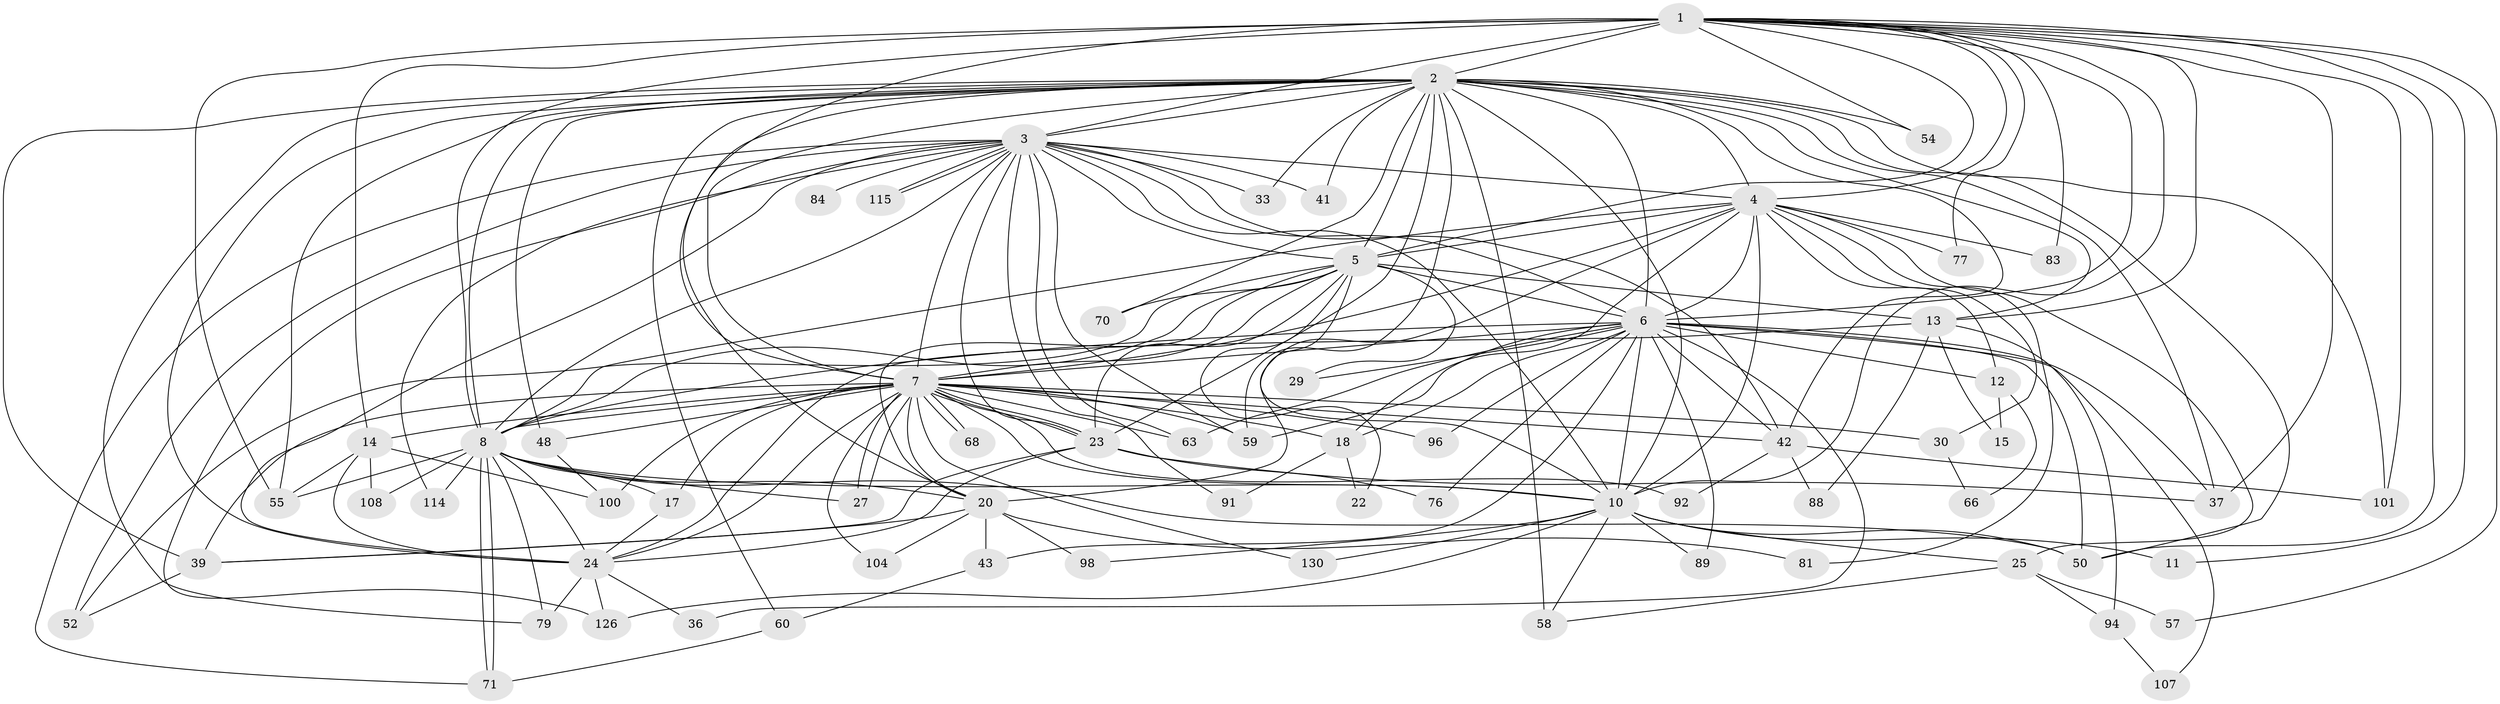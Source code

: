// original degree distribution, {26: 0.014814814814814815, 22: 0.007407407407407408, 17: 0.007407407407407408, 19: 0.014814814814814815, 25: 0.007407407407407408, 36: 0.007407407407407408, 24: 0.007407407407407408, 18: 0.007407407407407408, 2: 0.4740740740740741, 4: 0.08888888888888889, 8: 0.007407407407407408, 7: 0.014814814814814815, 3: 0.2740740740740741, 5: 0.05925925925925926, 9: 0.007407407407407408}
// Generated by graph-tools (version 1.1) at 2025/13/03/09/25 04:13:49]
// undirected, 67 vertices, 188 edges
graph export_dot {
graph [start="1"]
  node [color=gray90,style=filled];
  1 [super="+35+90+86"];
  2 [super="+9+102+56+16+111+128+62+80+21"];
  3 [super="+65"];
  4;
  5;
  6 [super="+31+47"];
  7;
  8 [super="+73"];
  10 [super="+19"];
  11;
  12;
  13;
  14 [super="+120+45+112"];
  15;
  17;
  18 [super="+44+28"];
  20 [super="+46+51"];
  22;
  23 [super="+116+119+34+38+26"];
  24 [super="+124+40+93+75+32"];
  25;
  27 [super="+78"];
  29;
  30 [super="+110"];
  33;
  36;
  37 [super="+106"];
  39 [super="+49"];
  41 [super="+105"];
  42 [super="+53"];
  43;
  48;
  50 [super="+61+129+97"];
  52 [super="+74"];
  54;
  55 [super="+95+69"];
  57;
  58 [super="+109"];
  59 [super="+123"];
  60;
  63 [super="+64"];
  66;
  68;
  70;
  71 [super="+113+117"];
  76;
  77;
  79 [super="+85"];
  81;
  83;
  84;
  88;
  89;
  91;
  92;
  94;
  96;
  98;
  100 [super="+121"];
  101;
  104;
  107;
  108;
  114;
  115;
  126 [super="+131"];
  130;
  1 -- 2 [weight=6];
  1 -- 3;
  1 -- 4;
  1 -- 5;
  1 -- 6;
  1 -- 7;
  1 -- 8 [weight=2];
  1 -- 10;
  1 -- 11;
  1 -- 13 [weight=2];
  1 -- 14 [weight=3];
  1 -- 37;
  1 -- 54;
  1 -- 57;
  1 -- 77;
  1 -- 83;
  1 -- 55;
  1 -- 50;
  1 -- 101;
  2 -- 3 [weight=3];
  2 -- 4 [weight=2];
  2 -- 5 [weight=3];
  2 -- 6 [weight=3];
  2 -- 7 [weight=2];
  2 -- 8 [weight=2];
  2 -- 10 [weight=4];
  2 -- 41 [weight=3];
  2 -- 54;
  2 -- 55;
  2 -- 70 [weight=2];
  2 -- 79;
  2 -- 24 [weight=2];
  2 -- 39;
  2 -- 42;
  2 -- 59;
  2 -- 50;
  2 -- 58 [weight=2];
  2 -- 37;
  2 -- 48;
  2 -- 101;
  2 -- 23;
  2 -- 20;
  2 -- 33;
  2 -- 60;
  2 -- 13;
  3 -- 4;
  3 -- 5;
  3 -- 6;
  3 -- 7;
  3 -- 8 [weight=2];
  3 -- 10 [weight=2];
  3 -- 33;
  3 -- 42;
  3 -- 52;
  3 -- 59;
  3 -- 84 [weight=2];
  3 -- 91;
  3 -- 114;
  3 -- 115;
  3 -- 115;
  3 -- 126;
  3 -- 23 [weight=2];
  3 -- 41;
  3 -- 63;
  3 -- 71;
  3 -- 24;
  4 -- 5;
  4 -- 6;
  4 -- 7;
  4 -- 8;
  4 -- 10;
  4 -- 12;
  4 -- 18;
  4 -- 25;
  4 -- 30;
  4 -- 77;
  4 -- 81;
  4 -- 83;
  4 -- 20;
  5 -- 6 [weight=2];
  5 -- 7;
  5 -- 8;
  5 -- 10 [weight=2];
  5 -- 13;
  5 -- 20;
  5 -- 22;
  5 -- 29;
  5 -- 70;
  5 -- 23;
  5 -- 52;
  6 -- 7;
  6 -- 8;
  6 -- 10;
  6 -- 12;
  6 -- 29;
  6 -- 36;
  6 -- 37;
  6 -- 43;
  6 -- 63;
  6 -- 76;
  6 -- 89;
  6 -- 96;
  6 -- 107;
  6 -- 18;
  6 -- 59;
  6 -- 50;
  6 -- 42;
  7 -- 8 [weight=2];
  7 -- 10 [weight=2];
  7 -- 14;
  7 -- 17;
  7 -- 18 [weight=2];
  7 -- 20;
  7 -- 23;
  7 -- 23;
  7 -- 27;
  7 -- 27;
  7 -- 30 [weight=2];
  7 -- 42;
  7 -- 48;
  7 -- 59;
  7 -- 63;
  7 -- 68;
  7 -- 68;
  7 -- 92;
  7 -- 96;
  7 -- 100;
  7 -- 104;
  7 -- 130;
  7 -- 24 [weight=2];
  7 -- 39;
  8 -- 10;
  8 -- 17;
  8 -- 24 [weight=2];
  8 -- 50;
  8 -- 71 [weight=2];
  8 -- 71;
  8 -- 108;
  8 -- 114;
  8 -- 27;
  8 -- 55;
  8 -- 20;
  8 -- 79;
  10 -- 11;
  10 -- 25;
  10 -- 50;
  10 -- 58;
  10 -- 126;
  10 -- 130;
  10 -- 98;
  10 -- 89;
  12 -- 15;
  12 -- 66;
  13 -- 15;
  13 -- 88;
  13 -- 94;
  13 -- 24;
  14 -- 55;
  14 -- 100;
  14 -- 24;
  14 -- 108;
  17 -- 24;
  18 -- 22;
  18 -- 91;
  20 -- 43;
  20 -- 81;
  20 -- 98;
  20 -- 39;
  20 -- 104;
  23 -- 39;
  23 -- 76;
  23 -- 37;
  23 -- 24;
  24 -- 36;
  24 -- 79;
  24 -- 126;
  25 -- 57;
  25 -- 58;
  25 -- 94;
  30 -- 66;
  39 -- 52;
  42 -- 88;
  42 -- 92;
  42 -- 101;
  43 -- 60;
  48 -- 100;
  60 -- 71;
  94 -- 107;
}
